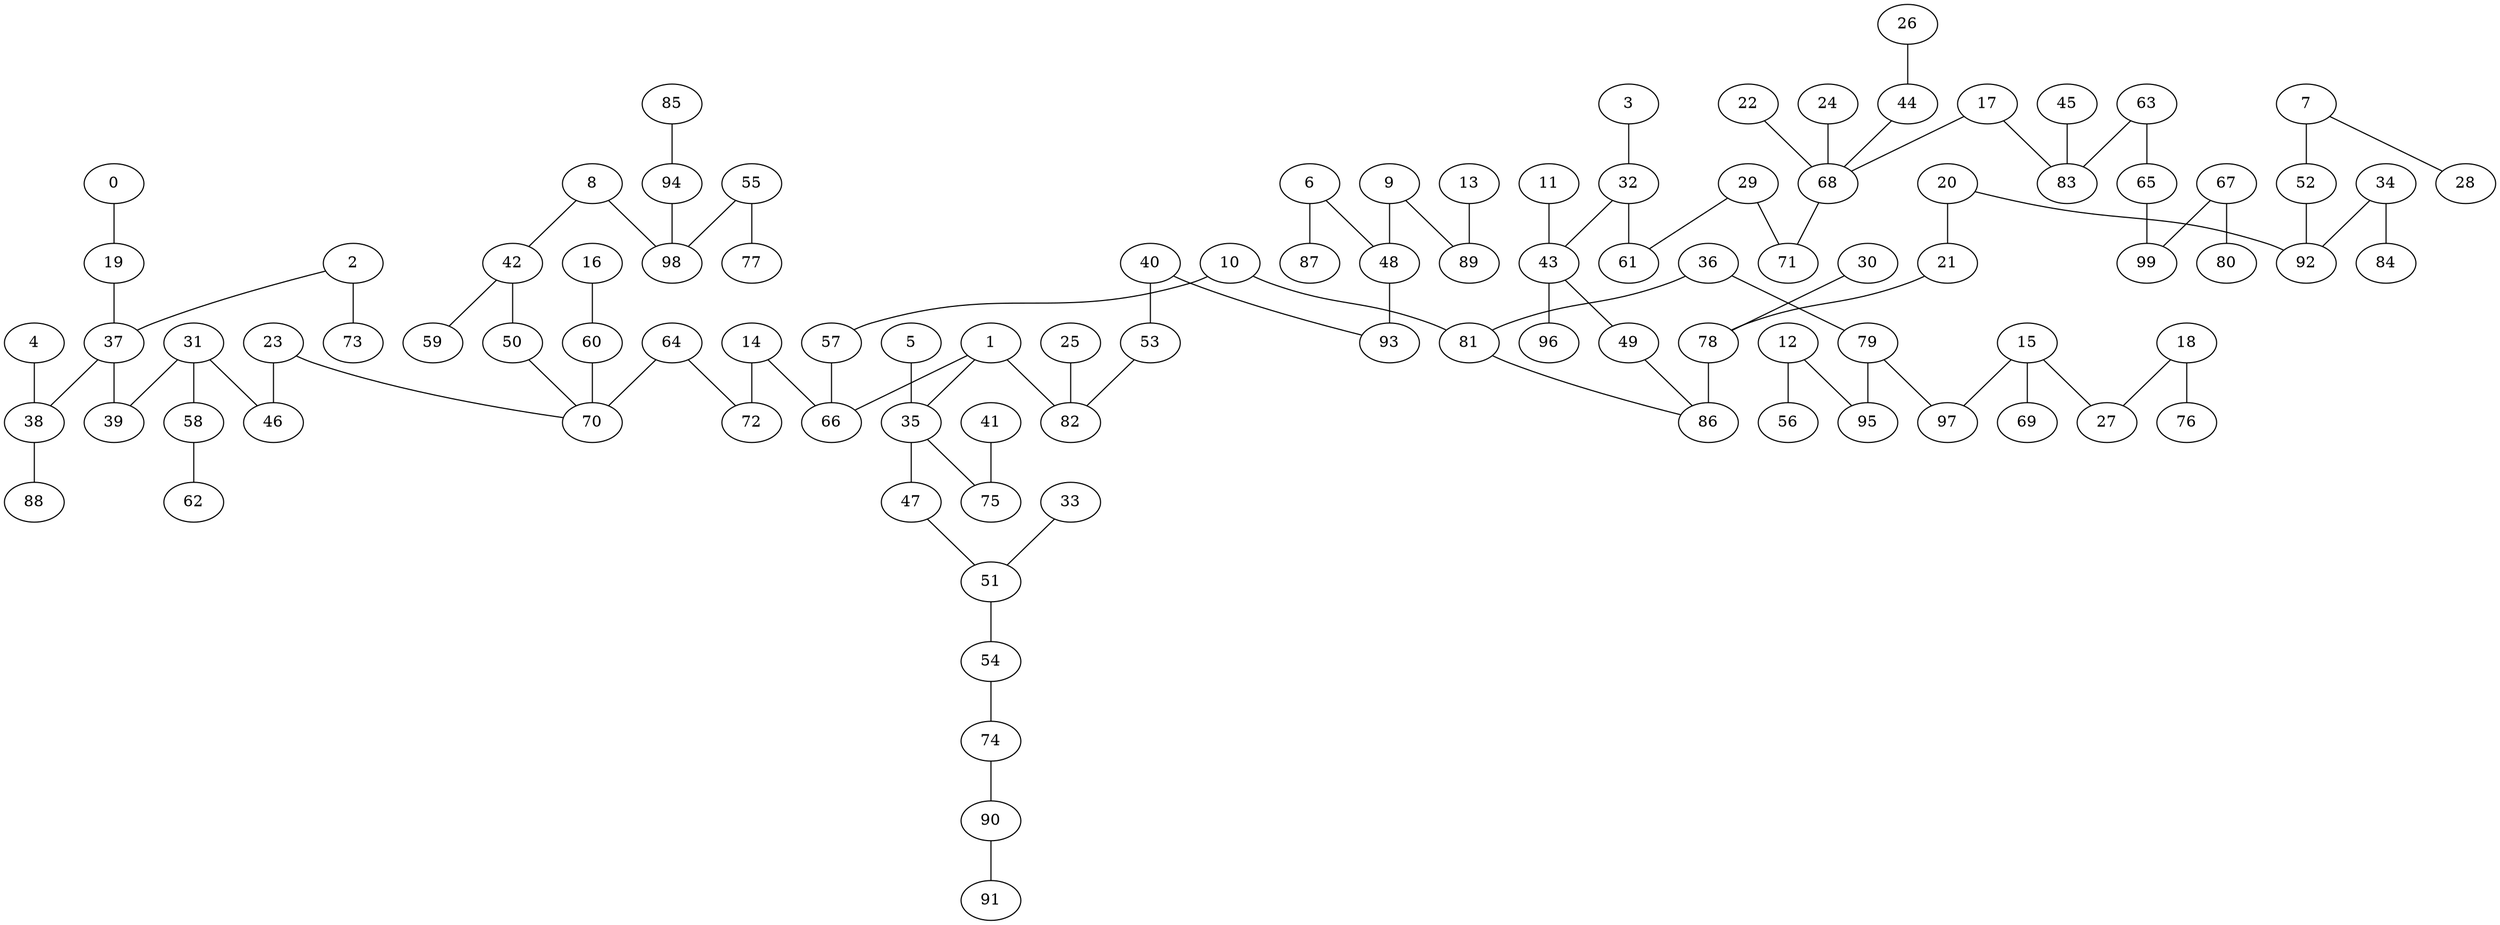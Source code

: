 strict graph {
0;
1;
2;
3;
4;
5;
6;
7;
8;
9;
10;
11;
12;
13;
14;
15;
16;
17;
18;
19;
20;
21;
22;
23;
24;
25;
26;
27;
28;
29;
30;
31;
32;
33;
34;
35;
36;
37;
38;
39;
40;
41;
42;
43;
44;
45;
46;
47;
48;
49;
50;
51;
52;
53;
54;
55;
56;
57;
58;
59;
60;
61;
62;
63;
64;
65;
66;
67;
68;
69;
70;
71;
72;
73;
74;
75;
76;
77;
78;
79;
80;
81;
82;
83;
84;
85;
86;
87;
88;
89;
90;
91;
92;
93;
94;
95;
96;
97;
98;
99;
0 -- 19 [weight=1];
1 -- 35 [weight=1];
1 -- 82 [weight=10];
1 -- 66 [weight=10];
2 -- 73 [weight=4];
2 -- 37 [weight=2];
3 -- 32 [weight=10];
4 -- 38 [weight=8];
5 -- 35 [weight=4];
6 -- 87 [weight=3];
6 -- 48 [weight=2];
7 -- 28 [weight=4];
7 -- 52 [weight=5];
8 -- 98 [weight=9];
8 -- 42 [weight=8];
9 -- 89 [weight=10];
9 -- 48 [weight=10];
10 -- 57 [weight=1];
10 -- 81 [weight=8];
11 -- 43 [weight=2];
12 -- 56 [weight=8];
12 -- 95 [weight=7];
13 -- 89 [weight=2];
14 -- 72 [weight=8];
14 -- 66 [weight=2];
15 -- 69 [weight=3];
15 -- 27 [weight=5];
15 -- 97 [weight=4];
16 -- 60 [weight=5];
17 -- 68 [weight=4];
17 -- 83 [weight=1];
18 -- 76 [weight=10];
18 -- 27 [weight=3];
19 -- 37 [weight=10];
20 -- 92 [weight=2];
20 -- 21 [weight=6];
21 -- 78 [weight=3];
22 -- 68 [weight=1];
23 -- 46 [weight=3];
23 -- 70 [weight=5];
24 -- 68 [weight=10];
25 -- 82 [weight=6];
26 -- 44 [weight=6];
29 -- 61 [weight=4];
29 -- 71 [weight=10];
30 -- 78 [weight=5];
31 -- 58 [weight=10];
31 -- 39 [weight=10];
31 -- 46 [weight=7];
32 -- 43 [weight=8];
32 -- 61 [weight=10];
33 -- 51 [weight=7];
34 -- 84 [weight=7];
34 -- 92 [weight=5];
35 -- 75 [weight=3];
35 -- 47 [weight=6];
36 -- 79 [weight=8];
36 -- 81 [weight=7];
37 -- 38 [weight=6];
37 -- 39 [weight=7];
38 -- 88 [weight=10];
40 -- 93 [weight=5];
40 -- 53 [weight=2];
41 -- 75 [weight=6];
42 -- 59 [weight=6];
42 -- 50 [weight=2];
43 -- 96 [weight=3];
43 -- 49 [weight=1];
44 -- 68 [weight=2];
45 -- 83 [weight=6];
47 -- 51 [weight=7];
48 -- 93 [weight=6];
49 -- 86 [weight=3];
50 -- 70 [weight=9];
51 -- 54 [weight=5];
52 -- 92 [weight=5];
53 -- 82 [weight=2];
54 -- 74 [weight=3];
55 -- 77 [weight=9];
55 -- 98 [weight=9];
57 -- 66 [weight=7];
58 -- 62 [weight=7];
60 -- 70 [weight=7];
63 -- 83 [weight=2];
63 -- 65 [weight=9];
64 -- 70 [weight=9];
64 -- 72 [weight=1];
65 -- 99 [weight=2];
67 -- 80 [weight=3];
67 -- 99 [weight=2];
68 -- 71 [weight=4];
74 -- 90 [weight=6];
78 -- 86 [weight=10];
79 -- 95 [weight=6];
79 -- 97 [weight=5];
81 -- 86 [weight=5];
85 -- 94 [weight=2];
90 -- 91 [weight=9];
94 -- 98 [weight=5];
}
